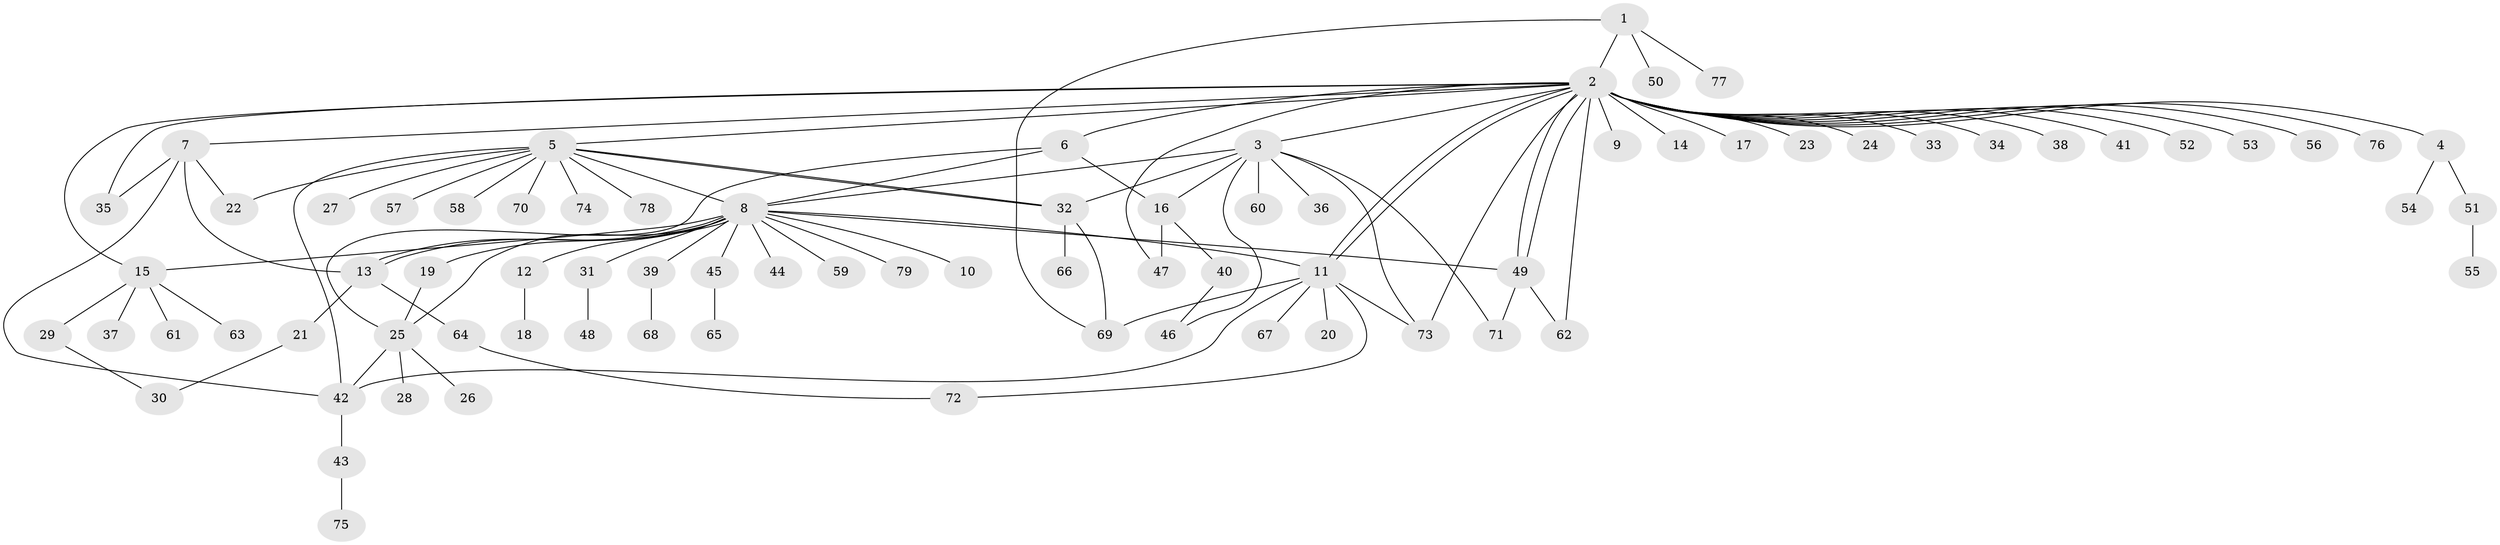 // coarse degree distribution, {4: 0.10416666666666667, 1: 0.5625, 2: 0.10416666666666667, 5: 0.020833333333333332, 3: 0.10416666666666667, 22: 0.020833333333333332, 6: 0.020833333333333332, 10: 0.020833333333333332, 7: 0.020833333333333332, 14: 0.020833333333333332}
// Generated by graph-tools (version 1.1) at 2025/36/03/04/25 23:36:54]
// undirected, 79 vertices, 107 edges
graph export_dot {
  node [color=gray90,style=filled];
  1;
  2;
  3;
  4;
  5;
  6;
  7;
  8;
  9;
  10;
  11;
  12;
  13;
  14;
  15;
  16;
  17;
  18;
  19;
  20;
  21;
  22;
  23;
  24;
  25;
  26;
  27;
  28;
  29;
  30;
  31;
  32;
  33;
  34;
  35;
  36;
  37;
  38;
  39;
  40;
  41;
  42;
  43;
  44;
  45;
  46;
  47;
  48;
  49;
  50;
  51;
  52;
  53;
  54;
  55;
  56;
  57;
  58;
  59;
  60;
  61;
  62;
  63;
  64;
  65;
  66;
  67;
  68;
  69;
  70;
  71;
  72;
  73;
  74;
  75;
  76;
  77;
  78;
  79;
  1 -- 2;
  1 -- 50;
  1 -- 69;
  1 -- 77;
  2 -- 3;
  2 -- 4;
  2 -- 5;
  2 -- 6;
  2 -- 7;
  2 -- 9;
  2 -- 11;
  2 -- 11;
  2 -- 14;
  2 -- 15;
  2 -- 17;
  2 -- 23;
  2 -- 24;
  2 -- 33;
  2 -- 34;
  2 -- 35;
  2 -- 38;
  2 -- 41;
  2 -- 47;
  2 -- 49;
  2 -- 49;
  2 -- 52;
  2 -- 53;
  2 -- 56;
  2 -- 62;
  2 -- 73;
  2 -- 76;
  3 -- 8;
  3 -- 16;
  3 -- 32;
  3 -- 36;
  3 -- 46;
  3 -- 60;
  3 -- 71;
  3 -- 73;
  4 -- 51;
  4 -- 54;
  5 -- 8;
  5 -- 22;
  5 -- 27;
  5 -- 32;
  5 -- 32;
  5 -- 42;
  5 -- 57;
  5 -- 58;
  5 -- 70;
  5 -- 74;
  5 -- 78;
  6 -- 8;
  6 -- 16;
  6 -- 25;
  7 -- 13;
  7 -- 22;
  7 -- 35;
  7 -- 42;
  8 -- 10;
  8 -- 11;
  8 -- 12;
  8 -- 13;
  8 -- 13;
  8 -- 15;
  8 -- 19;
  8 -- 25;
  8 -- 31;
  8 -- 39;
  8 -- 44;
  8 -- 45;
  8 -- 49;
  8 -- 59;
  8 -- 79;
  11 -- 20;
  11 -- 42;
  11 -- 67;
  11 -- 69;
  11 -- 72;
  11 -- 73;
  12 -- 18;
  13 -- 21;
  13 -- 64;
  15 -- 29;
  15 -- 37;
  15 -- 61;
  15 -- 63;
  16 -- 40;
  16 -- 47;
  19 -- 25;
  21 -- 30;
  25 -- 26;
  25 -- 28;
  25 -- 42;
  29 -- 30;
  31 -- 48;
  32 -- 66;
  32 -- 69;
  39 -- 68;
  40 -- 46;
  42 -- 43;
  43 -- 75;
  45 -- 65;
  49 -- 62;
  49 -- 71;
  51 -- 55;
  64 -- 72;
}
